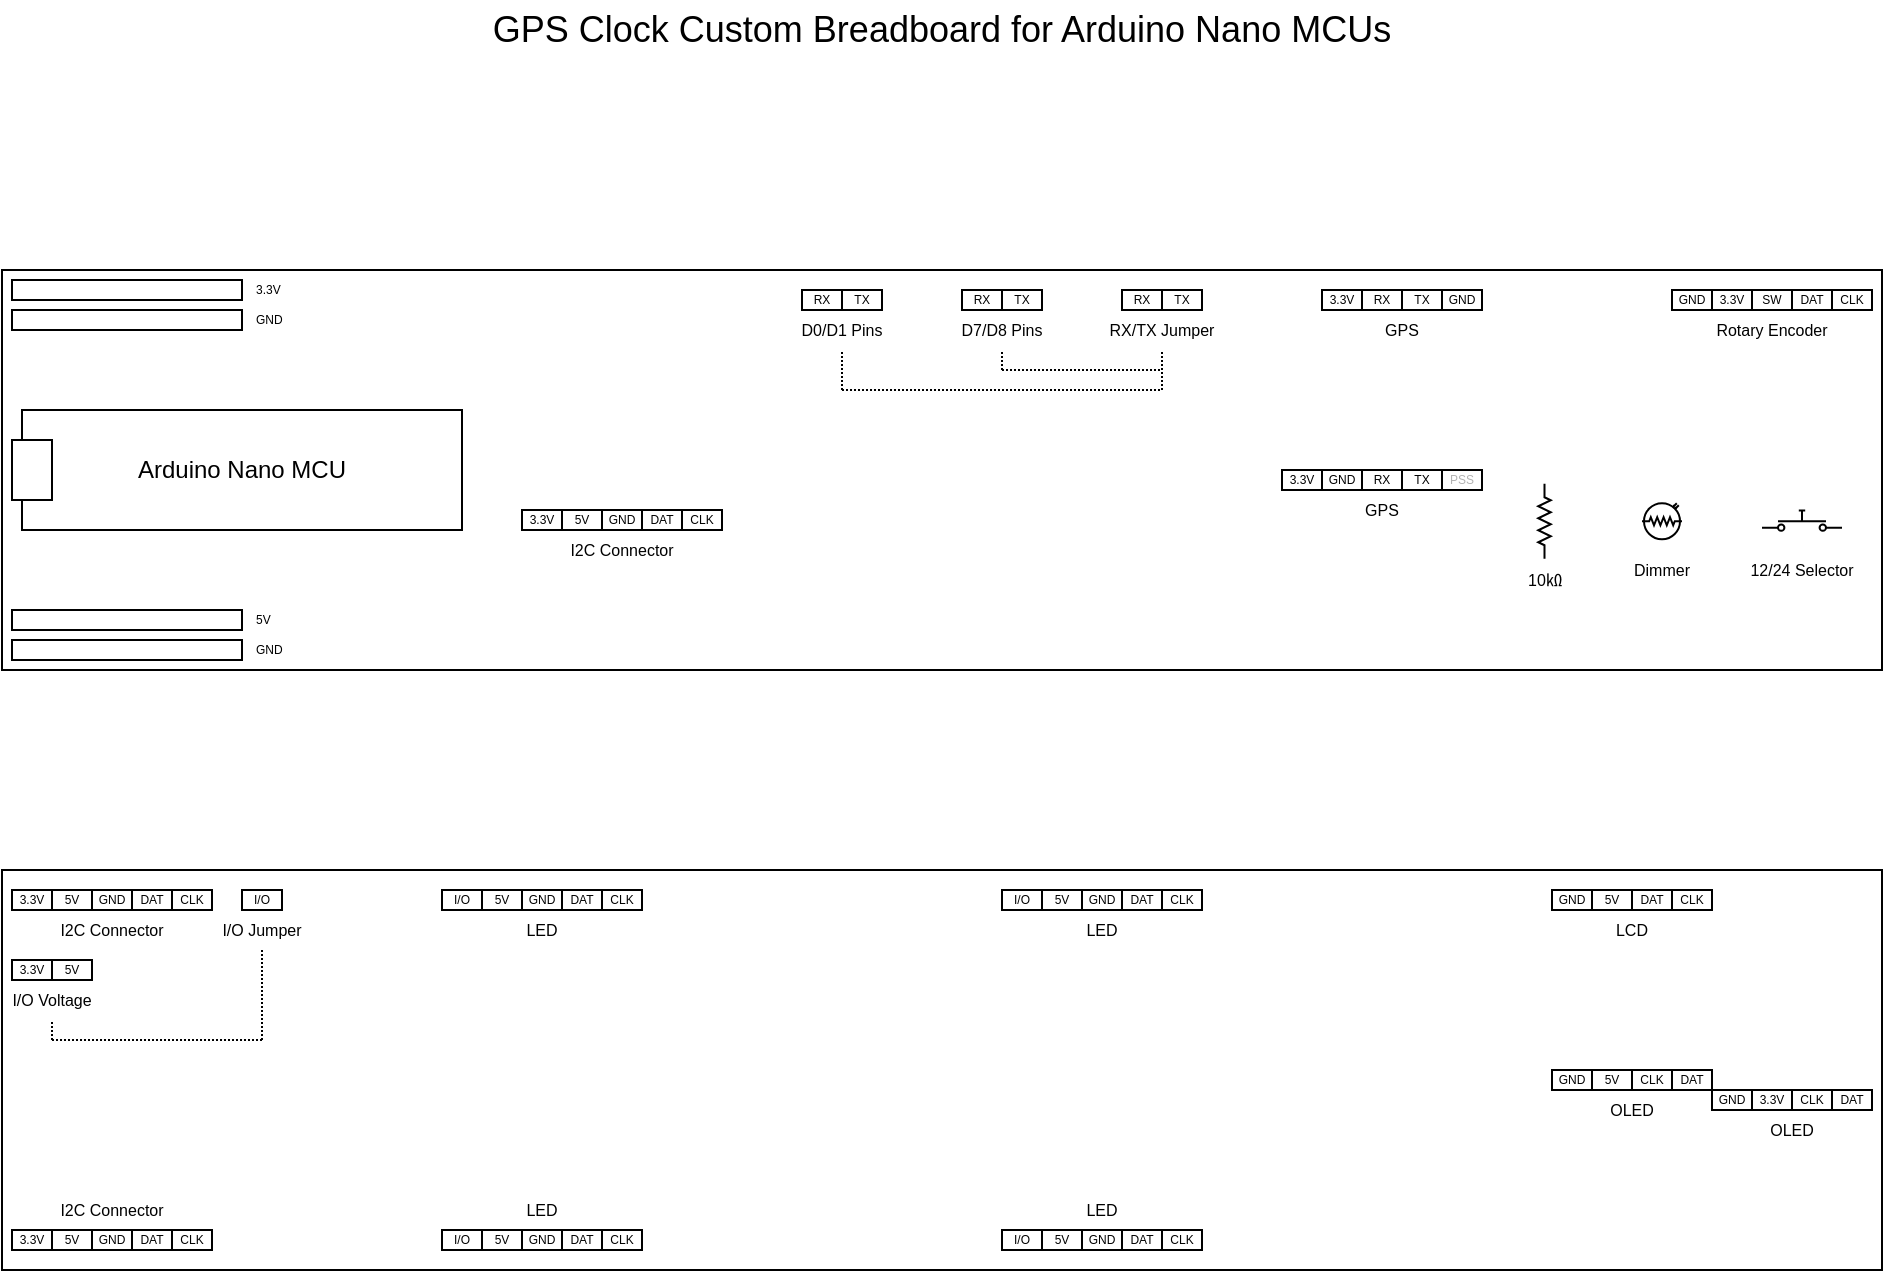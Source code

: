 <mxfile version="24.7.8">
  <diagram name="Layout" id="GQeA6netlnu50gkwbCvQ">
    <mxGraphModel dx="1130" dy="754" grid="1" gridSize="5" guides="1" tooltips="1" connect="1" arrows="1" fold="1" page="1" pageScale="1" pageWidth="1100" pageHeight="850" math="0" shadow="0">
      <root>
        <mxCell id="0" />
        <mxCell id="1" parent="0" />
        <mxCell id="CSCwe7veVIPQqrVKY5N4-8" value="" style="rounded=0;whiteSpace=wrap;html=1;fillColor=none;gradientColor=none;fillStyle=auto;" vertex="1" parent="1">
          <mxGeometry x="80" y="475" width="940" height="200" as="geometry" />
        </mxCell>
        <mxCell id="CSCwe7veVIPQqrVKY5N4-1" value="" style="rounded=0;whiteSpace=wrap;html=1;fillColor=none;gradientColor=none;fillStyle=auto;" vertex="1" parent="1">
          <mxGeometry x="80" y="175" width="940" height="200" as="geometry" />
        </mxCell>
        <mxCell id="CSCwe7veVIPQqrVKY5N4-5" value="Arduino Nano MCU" style="rounded=0;whiteSpace=wrap;html=1;" vertex="1" parent="1">
          <mxGeometry x="90" y="245" width="220" height="60" as="geometry" />
        </mxCell>
        <mxCell id="CSCwe7veVIPQqrVKY5N4-6" value="" style="rounded=0;whiteSpace=wrap;html=1;" vertex="1" parent="1">
          <mxGeometry x="85" y="180" width="115" height="10" as="geometry" />
        </mxCell>
        <mxCell id="CSCwe7veVIPQqrVKY5N4-12" value="" style="rounded=0;whiteSpace=wrap;html=1;" vertex="1" parent="1">
          <mxGeometry x="85" y="195" width="115" height="10" as="geometry" />
        </mxCell>
        <mxCell id="CSCwe7veVIPQqrVKY5N4-13" value="3.3V" style="text;html=1;align=left;verticalAlign=middle;whiteSpace=wrap;rounded=0;fontSize=6;" vertex="1" parent="1">
          <mxGeometry x="205" y="180" width="20" height="10" as="geometry" />
        </mxCell>
        <mxCell id="CSCwe7veVIPQqrVKY5N4-14" value="GND" style="text;html=1;align=left;verticalAlign=middle;whiteSpace=wrap;rounded=0;fontSize=6;" vertex="1" parent="1">
          <mxGeometry x="205" y="195" width="20" height="10" as="geometry" />
        </mxCell>
        <mxCell id="CSCwe7veVIPQqrVKY5N4-15" value="" style="rounded=0;whiteSpace=wrap;html=1;" vertex="1" parent="1">
          <mxGeometry x="85" y="360" width="115" height="10" as="geometry" />
        </mxCell>
        <mxCell id="CSCwe7veVIPQqrVKY5N4-16" value="" style="rounded=0;whiteSpace=wrap;html=1;" vertex="1" parent="1">
          <mxGeometry x="85" y="345" width="115" height="10" as="geometry" />
        </mxCell>
        <mxCell id="CSCwe7veVIPQqrVKY5N4-17" value="GND" style="text;html=1;align=left;verticalAlign=middle;whiteSpace=wrap;rounded=0;fontSize=6;" vertex="1" parent="1">
          <mxGeometry x="205" y="360" width="20" height="10" as="geometry" />
        </mxCell>
        <mxCell id="CSCwe7veVIPQqrVKY5N4-18" value="5V" style="text;html=1;align=left;verticalAlign=middle;whiteSpace=wrap;rounded=0;fontSize=6;" vertex="1" parent="1">
          <mxGeometry x="205" y="345" width="20" height="10" as="geometry" />
        </mxCell>
        <mxCell id="CSCwe7veVIPQqrVKY5N4-30" value="" style="group" vertex="1" connectable="0" parent="1">
          <mxGeometry x="340" y="295" width="100" height="30" as="geometry" />
        </mxCell>
        <mxCell id="CSCwe7veVIPQqrVKY5N4-28" value="" style="group" vertex="1" connectable="0" parent="CSCwe7veVIPQqrVKY5N4-30">
          <mxGeometry width="100" height="10" as="geometry" />
        </mxCell>
        <mxCell id="CSCwe7veVIPQqrVKY5N4-20" value="3.3V" style="rounded=0;whiteSpace=wrap;html=1;fontSize=6;" vertex="1" parent="CSCwe7veVIPQqrVKY5N4-28">
          <mxGeometry width="20" height="10" as="geometry" />
        </mxCell>
        <mxCell id="CSCwe7veVIPQqrVKY5N4-21" value="5V" style="rounded=0;whiteSpace=wrap;html=1;fontSize=6;" vertex="1" parent="CSCwe7veVIPQqrVKY5N4-28">
          <mxGeometry x="20" width="20" height="10" as="geometry" />
        </mxCell>
        <mxCell id="CSCwe7veVIPQqrVKY5N4-22" value="GND" style="rounded=0;whiteSpace=wrap;html=1;fontSize=6;" vertex="1" parent="CSCwe7veVIPQqrVKY5N4-28">
          <mxGeometry x="40" width="20" height="10" as="geometry" />
        </mxCell>
        <mxCell id="CSCwe7veVIPQqrVKY5N4-24" value="DAT" style="rounded=0;whiteSpace=wrap;html=1;fontSize=6;" vertex="1" parent="CSCwe7veVIPQqrVKY5N4-28">
          <mxGeometry x="60" width="20" height="10" as="geometry" />
        </mxCell>
        <mxCell id="CSCwe7veVIPQqrVKY5N4-26" value="CLK" style="rounded=0;whiteSpace=wrap;html=1;fontSize=6;" vertex="1" parent="CSCwe7veVIPQqrVKY5N4-28">
          <mxGeometry x="80" width="20" height="10" as="geometry" />
        </mxCell>
        <mxCell id="CSCwe7veVIPQqrVKY5N4-29" value="I2C Connector" style="text;html=1;align=center;verticalAlign=middle;whiteSpace=wrap;rounded=0;fontSize=8;" vertex="1" parent="CSCwe7veVIPQqrVKY5N4-30">
          <mxGeometry y="10" width="100" height="20" as="geometry" />
        </mxCell>
        <mxCell id="CSCwe7veVIPQqrVKY5N4-31" value="" style="group" vertex="1" connectable="0" parent="1">
          <mxGeometry x="85" y="485" width="100" height="30" as="geometry" />
        </mxCell>
        <mxCell id="CSCwe7veVIPQqrVKY5N4-32" value="" style="group" vertex="1" connectable="0" parent="CSCwe7veVIPQqrVKY5N4-31">
          <mxGeometry width="100" height="10" as="geometry" />
        </mxCell>
        <mxCell id="CSCwe7veVIPQqrVKY5N4-33" value="3.3V" style="rounded=0;whiteSpace=wrap;html=1;fontSize=6;" vertex="1" parent="CSCwe7veVIPQqrVKY5N4-32">
          <mxGeometry width="20" height="10" as="geometry" />
        </mxCell>
        <mxCell id="CSCwe7veVIPQqrVKY5N4-34" value="5V" style="rounded=0;whiteSpace=wrap;html=1;fontSize=6;" vertex="1" parent="CSCwe7veVIPQqrVKY5N4-32">
          <mxGeometry x="20" width="20" height="10" as="geometry" />
        </mxCell>
        <mxCell id="CSCwe7veVIPQqrVKY5N4-35" value="GND" style="rounded=0;whiteSpace=wrap;html=1;fontSize=6;" vertex="1" parent="CSCwe7veVIPQqrVKY5N4-32">
          <mxGeometry x="40" width="20" height="10" as="geometry" />
        </mxCell>
        <mxCell id="CSCwe7veVIPQqrVKY5N4-36" value="DAT" style="rounded=0;whiteSpace=wrap;html=1;fontSize=6;" vertex="1" parent="CSCwe7veVIPQqrVKY5N4-32">
          <mxGeometry x="60" width="20" height="10" as="geometry" />
        </mxCell>
        <mxCell id="CSCwe7veVIPQqrVKY5N4-37" value="CLK" style="rounded=0;whiteSpace=wrap;html=1;fontSize=6;" vertex="1" parent="CSCwe7veVIPQqrVKY5N4-32">
          <mxGeometry x="80" width="20" height="10" as="geometry" />
        </mxCell>
        <mxCell id="CSCwe7veVIPQqrVKY5N4-38" value="I2C Connector" style="text;html=1;align=center;verticalAlign=middle;whiteSpace=wrap;rounded=0;fontSize=8;" vertex="1" parent="CSCwe7veVIPQqrVKY5N4-31">
          <mxGeometry y="10" width="100" height="20" as="geometry" />
        </mxCell>
        <mxCell id="CSCwe7veVIPQqrVKY5N4-48" value="" style="group" vertex="1" connectable="0" parent="1">
          <mxGeometry x="85" y="635" width="100" height="30" as="geometry" />
        </mxCell>
        <mxCell id="CSCwe7veVIPQqrVKY5N4-40" value="" style="group" vertex="1" connectable="0" parent="CSCwe7veVIPQqrVKY5N4-48">
          <mxGeometry y="20" width="100" height="10" as="geometry" />
        </mxCell>
        <mxCell id="CSCwe7veVIPQqrVKY5N4-41" value="3.3V" style="rounded=0;whiteSpace=wrap;html=1;fontSize=6;" vertex="1" parent="CSCwe7veVIPQqrVKY5N4-40">
          <mxGeometry width="20" height="10" as="geometry" />
        </mxCell>
        <mxCell id="CSCwe7veVIPQqrVKY5N4-42" value="5V" style="rounded=0;whiteSpace=wrap;html=1;fontSize=6;" vertex="1" parent="CSCwe7veVIPQqrVKY5N4-40">
          <mxGeometry x="20" width="20" height="10" as="geometry" />
        </mxCell>
        <mxCell id="CSCwe7veVIPQqrVKY5N4-43" value="GND" style="rounded=0;whiteSpace=wrap;html=1;fontSize=6;" vertex="1" parent="CSCwe7veVIPQqrVKY5N4-40">
          <mxGeometry x="40" width="20" height="10" as="geometry" />
        </mxCell>
        <mxCell id="CSCwe7veVIPQqrVKY5N4-44" value="DAT" style="rounded=0;whiteSpace=wrap;html=1;fontSize=6;" vertex="1" parent="CSCwe7veVIPQqrVKY5N4-40">
          <mxGeometry x="60" width="20" height="10" as="geometry" />
        </mxCell>
        <mxCell id="CSCwe7veVIPQqrVKY5N4-45" value="CLK" style="rounded=0;whiteSpace=wrap;html=1;fontSize=6;" vertex="1" parent="CSCwe7veVIPQqrVKY5N4-40">
          <mxGeometry x="80" width="20" height="10" as="geometry" />
        </mxCell>
        <mxCell id="CSCwe7veVIPQqrVKY5N4-46" value="I2C Connector" style="text;html=1;align=center;verticalAlign=middle;whiteSpace=wrap;rounded=0;fontSize=8;" vertex="1" parent="CSCwe7veVIPQqrVKY5N4-48">
          <mxGeometry width="100" height="20" as="geometry" />
        </mxCell>
        <mxCell id="CSCwe7veVIPQqrVKY5N4-60" value="" style="group" vertex="1" connectable="0" parent="1">
          <mxGeometry x="185" y="485" width="50" height="30" as="geometry" />
        </mxCell>
        <mxCell id="CSCwe7veVIPQqrVKY5N4-55" value="I/O" style="rounded=0;whiteSpace=wrap;html=1;fontSize=6;" vertex="1" parent="CSCwe7veVIPQqrVKY5N4-60">
          <mxGeometry x="15" width="20" height="10" as="geometry" />
        </mxCell>
        <mxCell id="CSCwe7veVIPQqrVKY5N4-59" value="I/O Jumper" style="text;html=1;align=center;verticalAlign=middle;whiteSpace=wrap;rounded=0;fontSize=8;" vertex="1" parent="CSCwe7veVIPQqrVKY5N4-60">
          <mxGeometry y="10" width="50" height="20" as="geometry" />
        </mxCell>
        <mxCell id="CSCwe7veVIPQqrVKY5N4-64" value="" style="group" vertex="1" connectable="0" parent="1">
          <mxGeometry x="80" y="520" width="50" height="30" as="geometry" />
        </mxCell>
        <mxCell id="CSCwe7veVIPQqrVKY5N4-50" value="3.3V" style="rounded=0;whiteSpace=wrap;html=1;fontSize=6;" vertex="1" parent="CSCwe7veVIPQqrVKY5N4-64">
          <mxGeometry x="5" width="20" height="10" as="geometry" />
        </mxCell>
        <mxCell id="CSCwe7veVIPQqrVKY5N4-51" value="5V" style="rounded=0;whiteSpace=wrap;html=1;fontSize=6;" vertex="1" parent="CSCwe7veVIPQqrVKY5N4-64">
          <mxGeometry x="25" width="20" height="10" as="geometry" />
        </mxCell>
        <mxCell id="CSCwe7veVIPQqrVKY5N4-53" value="I/O Voltage" style="text;html=1;align=center;verticalAlign=middle;whiteSpace=wrap;rounded=0;fontSize=8;" vertex="1" parent="CSCwe7veVIPQqrVKY5N4-64">
          <mxGeometry y="10" width="50" height="20" as="geometry" />
        </mxCell>
        <mxCell id="CSCwe7veVIPQqrVKY5N4-95" value="" style="group" vertex="1" connectable="0" parent="1">
          <mxGeometry x="855" y="485" width="80" height="30" as="geometry" />
        </mxCell>
        <mxCell id="CSCwe7veVIPQqrVKY5N4-96" value="LCD" style="text;html=1;align=center;verticalAlign=middle;whiteSpace=wrap;rounded=0;fontSize=8;" vertex="1" parent="CSCwe7veVIPQqrVKY5N4-95">
          <mxGeometry y="10" width="80" height="20" as="geometry" />
        </mxCell>
        <mxCell id="CSCwe7veVIPQqrVKY5N4-97" value="GND" style="rounded=0;whiteSpace=wrap;html=1;fontSize=6;" vertex="1" parent="CSCwe7veVIPQqrVKY5N4-95">
          <mxGeometry width="20" height="10" as="geometry" />
        </mxCell>
        <mxCell id="CSCwe7veVIPQqrVKY5N4-98" value="5V" style="rounded=0;whiteSpace=wrap;html=1;fontSize=6;" vertex="1" parent="CSCwe7veVIPQqrVKY5N4-95">
          <mxGeometry x="20" width="20" height="10" as="geometry" />
        </mxCell>
        <mxCell id="CSCwe7veVIPQqrVKY5N4-99" value="DAT" style="rounded=0;whiteSpace=wrap;html=1;fontSize=6;" vertex="1" parent="CSCwe7veVIPQqrVKY5N4-95">
          <mxGeometry x="40" width="20" height="10" as="geometry" />
        </mxCell>
        <mxCell id="CSCwe7veVIPQqrVKY5N4-100" value="CLK" style="rounded=0;whiteSpace=wrap;html=1;fontSize=6;" vertex="1" parent="CSCwe7veVIPQqrVKY5N4-95">
          <mxGeometry x="60" width="20" height="10" as="geometry" />
        </mxCell>
        <mxCell id="CSCwe7veVIPQqrVKY5N4-101" value="" style="group" vertex="1" connectable="0" parent="1">
          <mxGeometry x="935" y="585" width="80" height="30" as="geometry" />
        </mxCell>
        <mxCell id="CSCwe7veVIPQqrVKY5N4-102" value="OLED" style="text;html=1;align=center;verticalAlign=middle;whiteSpace=wrap;rounded=0;fontSize=8;" vertex="1" parent="CSCwe7veVIPQqrVKY5N4-101">
          <mxGeometry y="10" width="80" height="20" as="geometry" />
        </mxCell>
        <mxCell id="CSCwe7veVIPQqrVKY5N4-103" value="GND" style="rounded=0;whiteSpace=wrap;html=1;fontSize=6;" vertex="1" parent="CSCwe7veVIPQqrVKY5N4-101">
          <mxGeometry width="20" height="10" as="geometry" />
        </mxCell>
        <mxCell id="CSCwe7veVIPQqrVKY5N4-104" value="3.3V" style="rounded=0;whiteSpace=wrap;html=1;fontSize=6;" vertex="1" parent="CSCwe7veVIPQqrVKY5N4-101">
          <mxGeometry x="20" width="20" height="10" as="geometry" />
        </mxCell>
        <mxCell id="CSCwe7veVIPQqrVKY5N4-105" value="CLK" style="rounded=0;whiteSpace=wrap;html=1;fontSize=6;" vertex="1" parent="CSCwe7veVIPQqrVKY5N4-101">
          <mxGeometry x="40" width="20" height="10" as="geometry" />
        </mxCell>
        <mxCell id="CSCwe7veVIPQqrVKY5N4-106" value="DAT" style="rounded=0;whiteSpace=wrap;html=1;fontSize=6;" vertex="1" parent="CSCwe7veVIPQqrVKY5N4-101">
          <mxGeometry x="60" width="20" height="10" as="geometry" />
        </mxCell>
        <mxCell id="CSCwe7veVIPQqrVKY5N4-107" value="" style="group" vertex="1" connectable="0" parent="1">
          <mxGeometry x="855" y="575" width="80" height="30" as="geometry" />
        </mxCell>
        <mxCell id="CSCwe7veVIPQqrVKY5N4-108" value="OLED" style="text;html=1;align=center;verticalAlign=middle;whiteSpace=wrap;rounded=0;fontSize=8;" vertex="1" parent="CSCwe7veVIPQqrVKY5N4-107">
          <mxGeometry y="10" width="80" height="20" as="geometry" />
        </mxCell>
        <mxCell id="CSCwe7veVIPQqrVKY5N4-109" value="GND" style="rounded=0;whiteSpace=wrap;html=1;fontSize=6;" vertex="1" parent="CSCwe7veVIPQqrVKY5N4-107">
          <mxGeometry width="20" height="10" as="geometry" />
        </mxCell>
        <mxCell id="CSCwe7veVIPQqrVKY5N4-110" value="5V" style="rounded=0;whiteSpace=wrap;html=1;fontSize=6;" vertex="1" parent="CSCwe7veVIPQqrVKY5N4-107">
          <mxGeometry x="20" width="20" height="10" as="geometry" />
        </mxCell>
        <mxCell id="CSCwe7veVIPQqrVKY5N4-111" value="CLK" style="rounded=0;whiteSpace=wrap;html=1;fontSize=6;" vertex="1" parent="CSCwe7veVIPQqrVKY5N4-107">
          <mxGeometry x="40" width="20" height="10" as="geometry" />
        </mxCell>
        <mxCell id="CSCwe7veVIPQqrVKY5N4-112" value="DAT" style="rounded=0;whiteSpace=wrap;html=1;fontSize=6;" vertex="1" parent="CSCwe7veVIPQqrVKY5N4-107">
          <mxGeometry x="60" width="20" height="10" as="geometry" />
        </mxCell>
        <mxCell id="CSCwe7veVIPQqrVKY5N4-113" value="" style="group" vertex="1" connectable="0" parent="1">
          <mxGeometry x="300" y="485" width="100" height="30" as="geometry" />
        </mxCell>
        <mxCell id="CSCwe7veVIPQqrVKY5N4-114" value="" style="group" vertex="1" connectable="0" parent="CSCwe7veVIPQqrVKY5N4-113">
          <mxGeometry width="100" height="10" as="geometry" />
        </mxCell>
        <mxCell id="CSCwe7veVIPQqrVKY5N4-115" value="I/O" style="rounded=0;whiteSpace=wrap;html=1;fontSize=6;" vertex="1" parent="CSCwe7veVIPQqrVKY5N4-114">
          <mxGeometry width="20" height="10" as="geometry" />
        </mxCell>
        <mxCell id="CSCwe7veVIPQqrVKY5N4-116" value="5V" style="rounded=0;whiteSpace=wrap;html=1;fontSize=6;" vertex="1" parent="CSCwe7veVIPQqrVKY5N4-114">
          <mxGeometry x="20" width="20" height="10" as="geometry" />
        </mxCell>
        <mxCell id="CSCwe7veVIPQqrVKY5N4-117" value="GND" style="rounded=0;whiteSpace=wrap;html=1;fontSize=6;" vertex="1" parent="CSCwe7veVIPQqrVKY5N4-114">
          <mxGeometry x="40" width="20" height="10" as="geometry" />
        </mxCell>
        <mxCell id="CSCwe7veVIPQqrVKY5N4-118" value="DAT" style="rounded=0;whiteSpace=wrap;html=1;fontSize=6;" vertex="1" parent="CSCwe7veVIPQqrVKY5N4-114">
          <mxGeometry x="60" width="20" height="10" as="geometry" />
        </mxCell>
        <mxCell id="CSCwe7veVIPQqrVKY5N4-119" value="CLK" style="rounded=0;whiteSpace=wrap;html=1;fontSize=6;" vertex="1" parent="CSCwe7veVIPQqrVKY5N4-114">
          <mxGeometry x="80" width="20" height="10" as="geometry" />
        </mxCell>
        <mxCell id="CSCwe7veVIPQqrVKY5N4-120" value="LED" style="text;html=1;align=center;verticalAlign=middle;whiteSpace=wrap;rounded=0;fontSize=8;" vertex="1" parent="CSCwe7veVIPQqrVKY5N4-113">
          <mxGeometry y="10" width="100" height="20" as="geometry" />
        </mxCell>
        <mxCell id="CSCwe7veVIPQqrVKY5N4-121" value="" style="group" vertex="1" connectable="0" parent="1">
          <mxGeometry x="580" y="485" width="100" height="30" as="geometry" />
        </mxCell>
        <mxCell id="CSCwe7veVIPQqrVKY5N4-122" value="" style="group" vertex="1" connectable="0" parent="CSCwe7veVIPQqrVKY5N4-121">
          <mxGeometry width="100" height="10" as="geometry" />
        </mxCell>
        <mxCell id="CSCwe7veVIPQqrVKY5N4-123" value="I/O" style="rounded=0;whiteSpace=wrap;html=1;fontSize=6;" vertex="1" parent="CSCwe7veVIPQqrVKY5N4-122">
          <mxGeometry width="20" height="10" as="geometry" />
        </mxCell>
        <mxCell id="CSCwe7veVIPQqrVKY5N4-124" value="5V" style="rounded=0;whiteSpace=wrap;html=1;fontSize=6;" vertex="1" parent="CSCwe7veVIPQqrVKY5N4-122">
          <mxGeometry x="20" width="20" height="10" as="geometry" />
        </mxCell>
        <mxCell id="CSCwe7veVIPQqrVKY5N4-125" value="GND" style="rounded=0;whiteSpace=wrap;html=1;fontSize=6;" vertex="1" parent="CSCwe7veVIPQqrVKY5N4-122">
          <mxGeometry x="40" width="20" height="10" as="geometry" />
        </mxCell>
        <mxCell id="CSCwe7veVIPQqrVKY5N4-126" value="DAT" style="rounded=0;whiteSpace=wrap;html=1;fontSize=6;" vertex="1" parent="CSCwe7veVIPQqrVKY5N4-122">
          <mxGeometry x="60" width="20" height="10" as="geometry" />
        </mxCell>
        <mxCell id="CSCwe7veVIPQqrVKY5N4-127" value="CLK" style="rounded=0;whiteSpace=wrap;html=1;fontSize=6;" vertex="1" parent="CSCwe7veVIPQqrVKY5N4-122">
          <mxGeometry x="80" width="20" height="10" as="geometry" />
        </mxCell>
        <mxCell id="CSCwe7veVIPQqrVKY5N4-128" value="LED" style="text;html=1;align=center;verticalAlign=middle;whiteSpace=wrap;rounded=0;fontSize=8;" vertex="1" parent="CSCwe7veVIPQqrVKY5N4-121">
          <mxGeometry y="10" width="100" height="20" as="geometry" />
        </mxCell>
        <mxCell id="CSCwe7veVIPQqrVKY5N4-139" value="" style="group" vertex="1" connectable="0" parent="1">
          <mxGeometry x="300" y="635" width="100" height="30" as="geometry" />
        </mxCell>
        <mxCell id="CSCwe7veVIPQqrVKY5N4-140" value="" style="group" vertex="1" connectable="0" parent="CSCwe7veVIPQqrVKY5N4-139">
          <mxGeometry y="20" width="100" height="10" as="geometry" />
        </mxCell>
        <mxCell id="CSCwe7veVIPQqrVKY5N4-141" value="I/O" style="rounded=0;whiteSpace=wrap;html=1;fontSize=6;" vertex="1" parent="CSCwe7veVIPQqrVKY5N4-140">
          <mxGeometry width="20" height="10" as="geometry" />
        </mxCell>
        <mxCell id="CSCwe7veVIPQqrVKY5N4-142" value="5V" style="rounded=0;whiteSpace=wrap;html=1;fontSize=6;" vertex="1" parent="CSCwe7veVIPQqrVKY5N4-140">
          <mxGeometry x="20" width="20" height="10" as="geometry" />
        </mxCell>
        <mxCell id="CSCwe7veVIPQqrVKY5N4-143" value="GND" style="rounded=0;whiteSpace=wrap;html=1;fontSize=6;" vertex="1" parent="CSCwe7veVIPQqrVKY5N4-140">
          <mxGeometry x="40" width="20" height="10" as="geometry" />
        </mxCell>
        <mxCell id="CSCwe7veVIPQqrVKY5N4-144" value="DAT" style="rounded=0;whiteSpace=wrap;html=1;fontSize=6;" vertex="1" parent="CSCwe7veVIPQqrVKY5N4-140">
          <mxGeometry x="60" width="20" height="10" as="geometry" />
        </mxCell>
        <mxCell id="CSCwe7veVIPQqrVKY5N4-145" value="CLK" style="rounded=0;whiteSpace=wrap;html=1;fontSize=6;" vertex="1" parent="CSCwe7veVIPQqrVKY5N4-140">
          <mxGeometry x="80" width="20" height="10" as="geometry" />
        </mxCell>
        <mxCell id="CSCwe7veVIPQqrVKY5N4-146" value="LED" style="text;html=1;align=center;verticalAlign=middle;whiteSpace=wrap;rounded=0;fontSize=8;" vertex="1" parent="CSCwe7veVIPQqrVKY5N4-139">
          <mxGeometry width="100" height="20" as="geometry" />
        </mxCell>
        <mxCell id="CSCwe7veVIPQqrVKY5N4-147" value="" style="group" vertex="1" connectable="0" parent="1">
          <mxGeometry x="580" y="635" width="100" height="30" as="geometry" />
        </mxCell>
        <mxCell id="CSCwe7veVIPQqrVKY5N4-148" value="" style="group" vertex="1" connectable="0" parent="CSCwe7veVIPQqrVKY5N4-147">
          <mxGeometry y="20" width="100" height="10" as="geometry" />
        </mxCell>
        <mxCell id="CSCwe7veVIPQqrVKY5N4-149" value="I/O" style="rounded=0;whiteSpace=wrap;html=1;fontSize=6;" vertex="1" parent="CSCwe7veVIPQqrVKY5N4-148">
          <mxGeometry width="20" height="10" as="geometry" />
        </mxCell>
        <mxCell id="CSCwe7veVIPQqrVKY5N4-150" value="5V" style="rounded=0;whiteSpace=wrap;html=1;fontSize=6;" vertex="1" parent="CSCwe7veVIPQqrVKY5N4-148">
          <mxGeometry x="20" width="20" height="10" as="geometry" />
        </mxCell>
        <mxCell id="CSCwe7veVIPQqrVKY5N4-151" value="GND" style="rounded=0;whiteSpace=wrap;html=1;fontSize=6;" vertex="1" parent="CSCwe7veVIPQqrVKY5N4-148">
          <mxGeometry x="40" width="20" height="10" as="geometry" />
        </mxCell>
        <mxCell id="CSCwe7veVIPQqrVKY5N4-152" value="DAT" style="rounded=0;whiteSpace=wrap;html=1;fontSize=6;" vertex="1" parent="CSCwe7veVIPQqrVKY5N4-148">
          <mxGeometry x="60" width="20" height="10" as="geometry" />
        </mxCell>
        <mxCell id="CSCwe7veVIPQqrVKY5N4-153" value="CLK" style="rounded=0;whiteSpace=wrap;html=1;fontSize=6;" vertex="1" parent="CSCwe7veVIPQqrVKY5N4-148">
          <mxGeometry x="80" width="20" height="10" as="geometry" />
        </mxCell>
        <mxCell id="CSCwe7veVIPQqrVKY5N4-154" value="LED" style="text;html=1;align=center;verticalAlign=middle;whiteSpace=wrap;rounded=0;fontSize=8;" vertex="1" parent="CSCwe7veVIPQqrVKY5N4-147">
          <mxGeometry width="100" height="20" as="geometry" />
        </mxCell>
        <mxCell id="CSCwe7veVIPQqrVKY5N4-155" value="" style="group" vertex="1" connectable="0" parent="1">
          <mxGeometry x="555" y="185" width="50" height="30" as="geometry" />
        </mxCell>
        <mxCell id="CSCwe7veVIPQqrVKY5N4-156" value="RX" style="rounded=0;whiteSpace=wrap;html=1;fontSize=6;" vertex="1" parent="CSCwe7veVIPQqrVKY5N4-155">
          <mxGeometry x="5" width="20" height="10" as="geometry" />
        </mxCell>
        <mxCell id="CSCwe7veVIPQqrVKY5N4-157" value="TX" style="rounded=0;whiteSpace=wrap;html=1;fontSize=6;" vertex="1" parent="CSCwe7veVIPQqrVKY5N4-155">
          <mxGeometry x="25" width="20" height="10" as="geometry" />
        </mxCell>
        <mxCell id="CSCwe7veVIPQqrVKY5N4-158" value="D7/D8 Pins" style="text;html=1;align=center;verticalAlign=middle;whiteSpace=wrap;rounded=0;fontSize=8;" vertex="1" parent="CSCwe7veVIPQqrVKY5N4-155">
          <mxGeometry y="10" width="50" height="20" as="geometry" />
        </mxCell>
        <mxCell id="CSCwe7veVIPQqrVKY5N4-160" value="" style="group" vertex="1" connectable="0" parent="1">
          <mxGeometry x="915" y="185" width="100" height="30" as="geometry" />
        </mxCell>
        <mxCell id="CSCwe7veVIPQqrVKY5N4-161" value="" style="group" vertex="1" connectable="0" parent="CSCwe7veVIPQqrVKY5N4-160">
          <mxGeometry width="100" height="10" as="geometry" />
        </mxCell>
        <mxCell id="CSCwe7veVIPQqrVKY5N4-162" value="GND" style="rounded=0;whiteSpace=wrap;html=1;fontSize=6;" vertex="1" parent="CSCwe7veVIPQqrVKY5N4-161">
          <mxGeometry width="20" height="10" as="geometry" />
        </mxCell>
        <mxCell id="CSCwe7veVIPQqrVKY5N4-163" value="3.3V" style="rounded=0;whiteSpace=wrap;html=1;fontSize=6;" vertex="1" parent="CSCwe7veVIPQqrVKY5N4-161">
          <mxGeometry x="20" width="20" height="10" as="geometry" />
        </mxCell>
        <mxCell id="CSCwe7veVIPQqrVKY5N4-164" value="SW" style="rounded=0;whiteSpace=wrap;html=1;fontSize=6;" vertex="1" parent="CSCwe7veVIPQqrVKY5N4-161">
          <mxGeometry x="40" width="20" height="10" as="geometry" />
        </mxCell>
        <mxCell id="CSCwe7veVIPQqrVKY5N4-165" value="DAT" style="rounded=0;whiteSpace=wrap;html=1;fontSize=6;" vertex="1" parent="CSCwe7veVIPQqrVKY5N4-161">
          <mxGeometry x="60" width="20" height="10" as="geometry" />
        </mxCell>
        <mxCell id="CSCwe7veVIPQqrVKY5N4-166" value="CLK" style="rounded=0;whiteSpace=wrap;html=1;fontSize=6;" vertex="1" parent="CSCwe7veVIPQqrVKY5N4-161">
          <mxGeometry x="80" width="20" height="10" as="geometry" />
        </mxCell>
        <mxCell id="CSCwe7veVIPQqrVKY5N4-167" value="Rotary Encoder" style="text;html=1;align=center;verticalAlign=middle;whiteSpace=wrap;rounded=0;fontSize=8;" vertex="1" parent="CSCwe7veVIPQqrVKY5N4-160">
          <mxGeometry y="10" width="100" height="20" as="geometry" />
        </mxCell>
        <mxCell id="CSCwe7veVIPQqrVKY5N4-168" value="" style="group" vertex="1" connectable="0" parent="1">
          <mxGeometry x="740" y="185" width="80" height="30" as="geometry" />
        </mxCell>
        <mxCell id="CSCwe7veVIPQqrVKY5N4-169" value="GPS" style="text;html=1;align=center;verticalAlign=middle;whiteSpace=wrap;rounded=0;fontSize=8;" vertex="1" parent="CSCwe7veVIPQqrVKY5N4-168">
          <mxGeometry y="10" width="80" height="20" as="geometry" />
        </mxCell>
        <mxCell id="CSCwe7veVIPQqrVKY5N4-170" value="3.3V" style="rounded=0;whiteSpace=wrap;html=1;fontSize=6;" vertex="1" parent="CSCwe7veVIPQqrVKY5N4-168">
          <mxGeometry width="20" height="10" as="geometry" />
        </mxCell>
        <mxCell id="CSCwe7veVIPQqrVKY5N4-171" value="RX" style="rounded=0;whiteSpace=wrap;html=1;fontSize=6;" vertex="1" parent="CSCwe7veVIPQqrVKY5N4-168">
          <mxGeometry x="20" width="20" height="10" as="geometry" />
        </mxCell>
        <mxCell id="CSCwe7veVIPQqrVKY5N4-172" value="TX" style="rounded=0;whiteSpace=wrap;html=1;fontSize=6;" vertex="1" parent="CSCwe7veVIPQqrVKY5N4-168">
          <mxGeometry x="40" width="20" height="10" as="geometry" />
        </mxCell>
        <mxCell id="CSCwe7veVIPQqrVKY5N4-173" value="GND" style="rounded=0;whiteSpace=wrap;html=1;fontSize=6;" vertex="1" parent="CSCwe7veVIPQqrVKY5N4-168">
          <mxGeometry x="60" width="20" height="10" as="geometry" />
        </mxCell>
        <mxCell id="CSCwe7veVIPQqrVKY5N4-174" value="" style="group" vertex="1" connectable="0" parent="1">
          <mxGeometry x="720" y="275" width="100" height="30" as="geometry" />
        </mxCell>
        <mxCell id="CSCwe7veVIPQqrVKY5N4-175" value="" style="group" vertex="1" connectable="0" parent="CSCwe7veVIPQqrVKY5N4-174">
          <mxGeometry width="100" height="10" as="geometry" />
        </mxCell>
        <mxCell id="CSCwe7veVIPQqrVKY5N4-176" value="3.3V" style="rounded=0;whiteSpace=wrap;html=1;fontSize=6;" vertex="1" parent="CSCwe7veVIPQqrVKY5N4-175">
          <mxGeometry width="20" height="10" as="geometry" />
        </mxCell>
        <mxCell id="CSCwe7veVIPQqrVKY5N4-177" value="GND" style="rounded=0;whiteSpace=wrap;html=1;fontSize=6;" vertex="1" parent="CSCwe7veVIPQqrVKY5N4-175">
          <mxGeometry x="20" width="20" height="10" as="geometry" />
        </mxCell>
        <mxCell id="CSCwe7veVIPQqrVKY5N4-178" value="RX" style="rounded=0;whiteSpace=wrap;html=1;fontSize=6;" vertex="1" parent="CSCwe7veVIPQqrVKY5N4-175">
          <mxGeometry x="40" width="20" height="10" as="geometry" />
        </mxCell>
        <mxCell id="CSCwe7veVIPQqrVKY5N4-179" value="TX" style="rounded=0;whiteSpace=wrap;html=1;fontSize=6;" vertex="1" parent="CSCwe7veVIPQqrVKY5N4-175">
          <mxGeometry x="60" width="20" height="10" as="geometry" />
        </mxCell>
        <mxCell id="CSCwe7veVIPQqrVKY5N4-180" value="PSS" style="rounded=0;whiteSpace=wrap;html=1;fontSize=6;fontColor=#B3B3B3;" vertex="1" parent="CSCwe7veVIPQqrVKY5N4-175">
          <mxGeometry x="80" width="20" height="10" as="geometry" />
        </mxCell>
        <mxCell id="CSCwe7veVIPQqrVKY5N4-181" value="GPS" style="text;html=1;align=center;verticalAlign=middle;whiteSpace=wrap;rounded=0;fontSize=8;" vertex="1" parent="CSCwe7veVIPQqrVKY5N4-174">
          <mxGeometry y="10" width="100" height="20" as="geometry" />
        </mxCell>
        <mxCell id="CSCwe7veVIPQqrVKY5N4-182" value="" style="group" vertex="1" connectable="0" parent="1">
          <mxGeometry x="475" y="185" width="50" height="30" as="geometry" />
        </mxCell>
        <mxCell id="CSCwe7veVIPQqrVKY5N4-183" value="RX" style="rounded=0;whiteSpace=wrap;html=1;fontSize=6;" vertex="1" parent="CSCwe7veVIPQqrVKY5N4-182">
          <mxGeometry x="5" width="20" height="10" as="geometry" />
        </mxCell>
        <mxCell id="CSCwe7veVIPQqrVKY5N4-184" value="TX" style="rounded=0;whiteSpace=wrap;html=1;fontSize=6;" vertex="1" parent="CSCwe7veVIPQqrVKY5N4-182">
          <mxGeometry x="25" width="20" height="10" as="geometry" />
        </mxCell>
        <mxCell id="CSCwe7veVIPQqrVKY5N4-185" value="D0/D1 Pins" style="text;html=1;align=center;verticalAlign=middle;whiteSpace=wrap;rounded=0;fontSize=8;" vertex="1" parent="CSCwe7veVIPQqrVKY5N4-182">
          <mxGeometry y="10" width="50" height="20" as="geometry" />
        </mxCell>
        <mxCell id="CSCwe7veVIPQqrVKY5N4-190" value="" style="group" vertex="1" connectable="0" parent="1">
          <mxGeometry x="630" y="185" width="60" height="30" as="geometry" />
        </mxCell>
        <mxCell id="CSCwe7veVIPQqrVKY5N4-187" value="RX" style="rounded=0;whiteSpace=wrap;html=1;fontSize=6;" vertex="1" parent="CSCwe7veVIPQqrVKY5N4-190">
          <mxGeometry x="10" width="20" height="10" as="geometry" />
        </mxCell>
        <mxCell id="CSCwe7veVIPQqrVKY5N4-188" value="TX" style="rounded=0;whiteSpace=wrap;html=1;fontSize=6;" vertex="1" parent="CSCwe7veVIPQqrVKY5N4-190">
          <mxGeometry x="30" width="20" height="10" as="geometry" />
        </mxCell>
        <mxCell id="CSCwe7veVIPQqrVKY5N4-189" value="RX/TX Jumper" style="text;html=1;align=center;verticalAlign=middle;whiteSpace=wrap;rounded=0;fontSize=8;" vertex="1" parent="CSCwe7veVIPQqrVKY5N4-190">
          <mxGeometry y="10" width="60" height="20" as="geometry" />
        </mxCell>
        <mxCell id="CSCwe7veVIPQqrVKY5N4-191" value="" style="endArrow=none;html=1;strokeWidth=1;rounded=0;dashed=1;dashPattern=1 1;entryX=0.5;entryY=1;entryDx=0;entryDy=0;" edge="1" parent="1" target="CSCwe7veVIPQqrVKY5N4-185">
          <mxGeometry width="50" height="50" relative="1" as="geometry">
            <mxPoint x="500" y="235" as="sourcePoint" />
            <mxPoint x="525" y="350" as="targetPoint" />
          </mxGeometry>
        </mxCell>
        <mxCell id="CSCwe7veVIPQqrVKY5N4-194" value="" style="endArrow=none;html=1;strokeWidth=1;rounded=0;dashed=1;dashPattern=1 1;" edge="1" parent="1">
          <mxGeometry width="50" height="50" relative="1" as="geometry">
            <mxPoint x="500" y="235" as="sourcePoint" />
            <mxPoint x="660" y="235" as="targetPoint" />
          </mxGeometry>
        </mxCell>
        <mxCell id="CSCwe7veVIPQqrVKY5N4-195" value="" style="endArrow=none;html=1;strokeWidth=1;rounded=0;dashed=1;dashPattern=1 1;entryX=0.5;entryY=1;entryDx=0;entryDy=0;" edge="1" parent="1" target="CSCwe7veVIPQqrVKY5N4-158">
          <mxGeometry width="50" height="50" relative="1" as="geometry">
            <mxPoint x="580" y="225" as="sourcePoint" />
            <mxPoint x="579.43" y="215" as="targetPoint" />
          </mxGeometry>
        </mxCell>
        <mxCell id="CSCwe7veVIPQqrVKY5N4-196" value="" style="endArrow=none;html=1;strokeWidth=1;rounded=0;dashed=1;dashPattern=1 1;" edge="1" parent="1">
          <mxGeometry width="50" height="50" relative="1" as="geometry">
            <mxPoint x="580" y="225" as="sourcePoint" />
            <mxPoint x="660" y="225" as="targetPoint" />
          </mxGeometry>
        </mxCell>
        <mxCell id="CSCwe7veVIPQqrVKY5N4-197" value="" style="endArrow=none;html=1;strokeWidth=1;rounded=0;dashed=1;dashPattern=1 1;entryX=0.5;entryY=1;entryDx=0;entryDy=0;" edge="1" parent="1" target="CSCwe7veVIPQqrVKY5N4-189">
          <mxGeometry width="50" height="50" relative="1" as="geometry">
            <mxPoint x="660" y="235" as="sourcePoint" />
            <mxPoint x="659.71" y="215" as="targetPoint" />
          </mxGeometry>
        </mxCell>
        <mxCell id="CSCwe7veVIPQqrVKY5N4-199" value="" style="endArrow=none;html=1;strokeWidth=1;rounded=0;dashed=1;dashPattern=1 1;entryX=0.5;entryY=1;entryDx=0;entryDy=0;" edge="1" parent="1" target="CSCwe7veVIPQqrVKY5N4-53">
          <mxGeometry width="50" height="50" relative="1" as="geometry">
            <mxPoint x="105" y="560" as="sourcePoint" />
            <mxPoint x="104.72" y="550" as="targetPoint" />
          </mxGeometry>
        </mxCell>
        <mxCell id="CSCwe7veVIPQqrVKY5N4-200" value="" style="endArrow=none;html=1;strokeWidth=1;rounded=0;dashed=1;dashPattern=1 1;" edge="1" parent="1">
          <mxGeometry width="50" height="50" relative="1" as="geometry">
            <mxPoint x="210" y="560" as="sourcePoint" />
            <mxPoint x="210" y="515" as="targetPoint" />
          </mxGeometry>
        </mxCell>
        <mxCell id="CSCwe7veVIPQqrVKY5N4-202" value="" style="endArrow=none;html=1;strokeWidth=1;rounded=0;dashed=1;dashPattern=1 1;" edge="1" parent="1">
          <mxGeometry width="50" height="50" relative="1" as="geometry">
            <mxPoint x="210" y="560" as="sourcePoint" />
            <mxPoint x="105" y="560" as="targetPoint" />
          </mxGeometry>
        </mxCell>
        <mxCell id="CSCwe7veVIPQqrVKY5N4-203" value="" style="rounded=0;whiteSpace=wrap;html=1;" vertex="1" parent="1">
          <mxGeometry x="85" y="260" width="20" height="30" as="geometry" />
        </mxCell>
        <mxCell id="CSCwe7veVIPQqrVKY5N4-204" value="" style="pointerEvents=1;verticalLabelPosition=bottom;shadow=0;dashed=0;align=center;html=1;verticalAlign=top;shape=mxgraph.electrical.resistors.resistor_2;rotation=-90;" vertex="1" parent="1">
          <mxGeometry x="832.5" y="297.5" width="37.5" height="6.25" as="geometry" />
        </mxCell>
        <mxCell id="CSCwe7veVIPQqrVKY5N4-205" value="10㏀" style="text;html=1;align=center;verticalAlign=middle;whiteSpace=wrap;rounded=0;fontSize=8;" vertex="1" parent="1">
          <mxGeometry x="838.75" y="320" width="25" height="20" as="geometry" />
        </mxCell>
        <mxCell id="CSCwe7veVIPQqrVKY5N4-208" value="" style="verticalLabelPosition=bottom;shadow=0;dashed=0;align=center;html=1;verticalAlign=top;shape=mxgraph.electrical.opto_electronics.photo_resistor_3;aspect=fixed;" vertex="1" parent="1">
          <mxGeometry x="900" y="291.63" width="20" height="17.99" as="geometry" />
        </mxCell>
        <mxCell id="CSCwe7veVIPQqrVKY5N4-210" value="" style="html=1;shape=mxgraph.electrical.electro-mechanical.pushbutton;aspect=fixed;elSwitchState=off;" vertex="1" parent="1">
          <mxGeometry x="960" y="295.29" width="40" height="10.67" as="geometry" />
        </mxCell>
        <mxCell id="CSCwe7veVIPQqrVKY5N4-211" value="Dimmer" style="text;html=1;align=center;verticalAlign=middle;whiteSpace=wrap;rounded=0;fontSize=8;" vertex="1" parent="1">
          <mxGeometry x="890" y="315" width="40" height="20" as="geometry" />
        </mxCell>
        <mxCell id="CSCwe7veVIPQqrVKY5N4-212" value="12/24 Selector" style="text;html=1;align=center;verticalAlign=middle;whiteSpace=wrap;rounded=0;fontSize=8;" vertex="1" parent="1">
          <mxGeometry x="950" y="315" width="60" height="20" as="geometry" />
        </mxCell>
        <mxCell id="CSCwe7veVIPQqrVKY5N4-213" value="GPS Clock Custom Breadboard for Arduino Nano MCUs" style="text;html=1;align=center;verticalAlign=middle;whiteSpace=wrap;rounded=0;fontSize=18;" vertex="1" parent="1">
          <mxGeometry x="300" y="40" width="500" height="30" as="geometry" />
        </mxCell>
      </root>
    </mxGraphModel>
  </diagram>
</mxfile>
